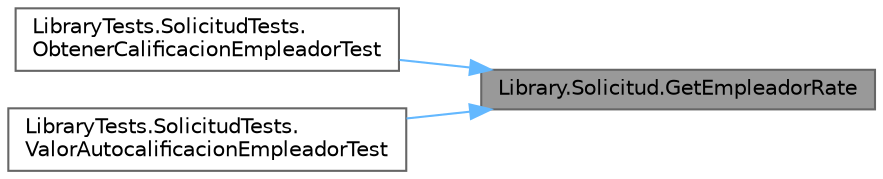digraph "Library.Solicitud.GetEmpleadorRate"
{
 // INTERACTIVE_SVG=YES
 // LATEX_PDF_SIZE
  bgcolor="transparent";
  edge [fontname=Helvetica,fontsize=10,labelfontname=Helvetica,labelfontsize=10];
  node [fontname=Helvetica,fontsize=10,shape=box,height=0.2,width=0.4];
  rankdir="RL";
  Node1 [label="Library.Solicitud.GetEmpleadorRate",height=0.2,width=0.4,color="gray40", fillcolor="grey60", style="filled", fontcolor="black",tooltip="Método para obtener el promedio de calificación de un empleador."];
  Node1 -> Node2 [dir="back",color="steelblue1",style="solid"];
  Node2 [label="LibraryTests.SolicitudTests.\lObtenerCalificacionEmpleadorTest",height=0.2,width=0.4,color="grey40", fillcolor="white", style="filled",URL="$classLibraryTests_1_1SolicitudTests.html#a358576beefab1b854aa06e81d950fbd3",tooltip="Test para obtener la calificación de un empleador."];
  Node1 -> Node3 [dir="back",color="steelblue1",style="solid"];
  Node3 [label="LibraryTests.SolicitudTests.\lValorAutocalificacionEmpleadorTest",height=0.2,width=0.4,color="grey40", fillcolor="white", style="filled",URL="$classLibraryTests_1_1SolicitudTests.html#a5edd71b49acc66f883a5c21e5ea15d75",tooltip="Test para conocer la calificación de un empleador autocalificado"];
}
